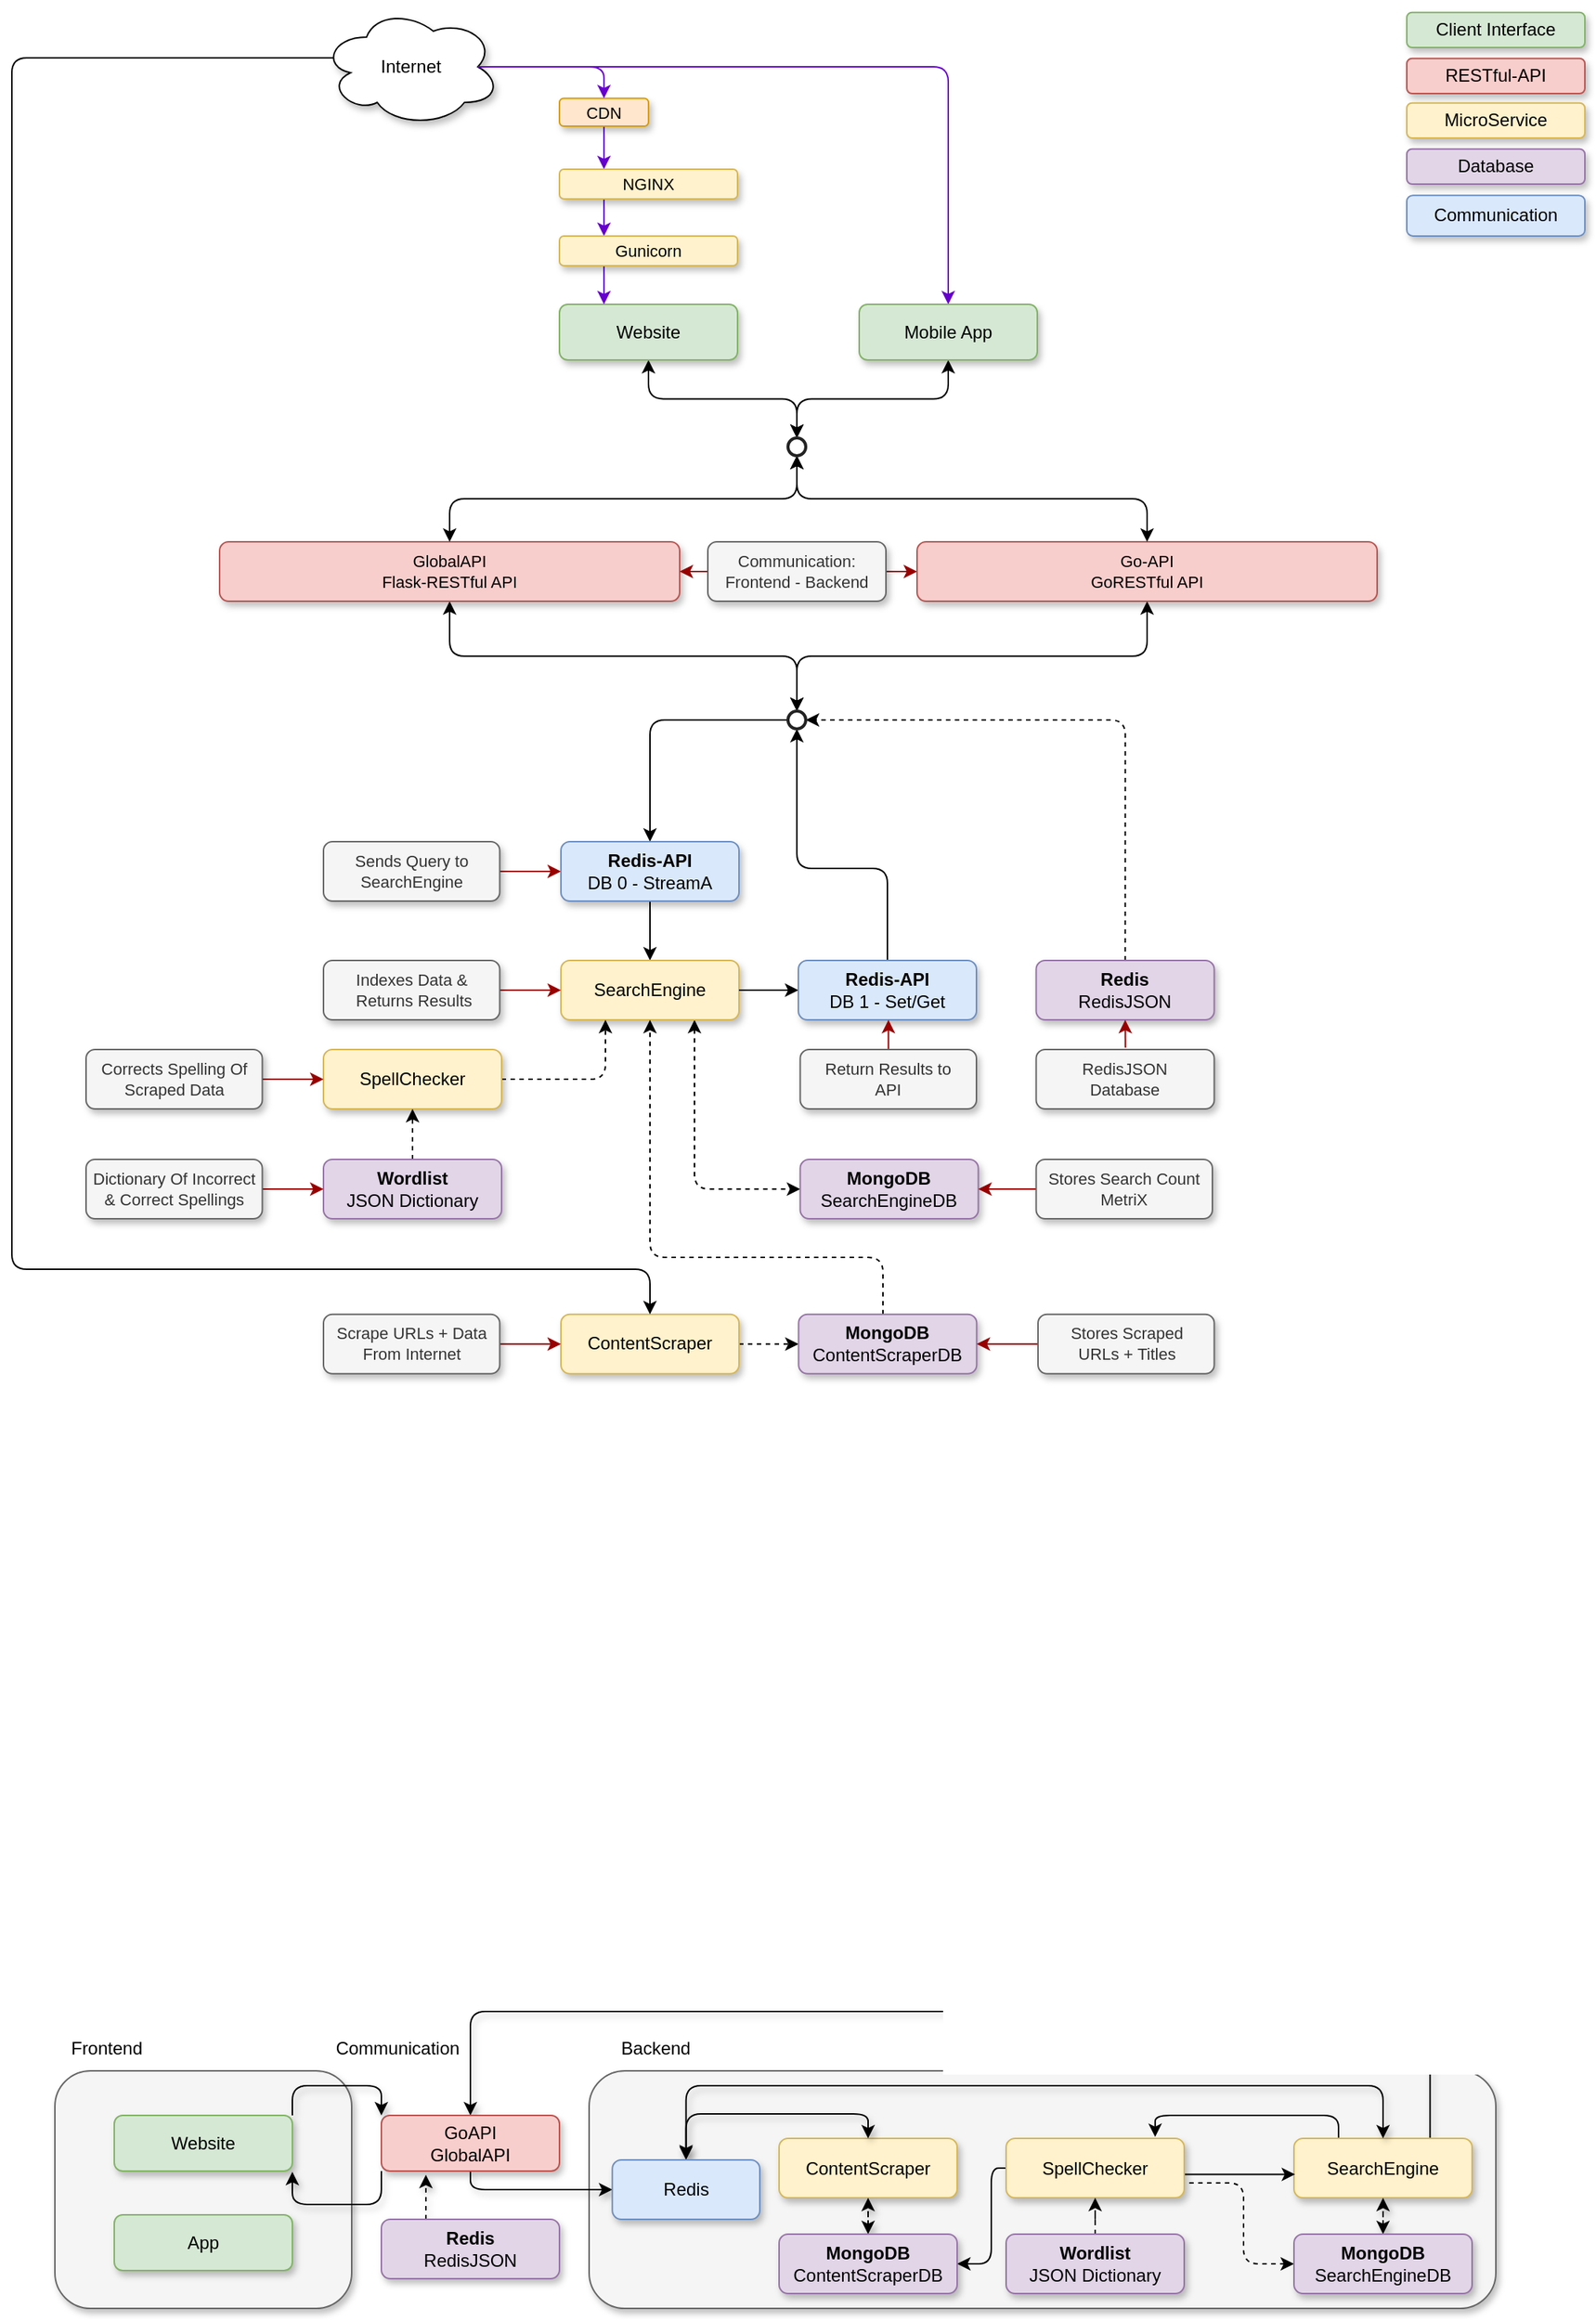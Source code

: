<mxfile version="20.3.0" type="device"><diagram id="kswgv5vGLPUccAmc0wil" name="Microservices"><mxGraphModel dx="1194" dy="725" grid="1" gridSize="10" guides="1" tooltips="1" connect="1" arrows="1" fold="1" page="1" pageScale="1" pageWidth="1169" pageHeight="1654" math="0" shadow="0"><root><mxCell id="JPbJpqFKQyjGQ6tT4zpg-0"/><mxCell id="JPbJpqFKQyjGQ6tT4zpg-1" parent="JPbJpqFKQyjGQ6tT4zpg-0"/><mxCell id="BoxXPExm7eEt3dUJ0fdD-17" style="edgeStyle=elbowEdgeStyle;rounded=1;orthogonalLoop=1;jettySize=auto;elbow=vertical;html=1;exitX=0.5;exitY=0;exitDx=0;exitDy=0;entryX=0.875;entryY=0.5;entryDx=0;entryDy=0;startArrow=classic;startFill=1;endArrow=none;endFill=0;fontSize=11;entryPerimeter=0;strokeColor=#6600CC;" parent="JPbJpqFKQyjGQ6tT4zpg-1" source="JPbJpqFKQyjGQ6tT4zpg-61" target="JPbJpqFKQyjGQ6tT4zpg-48" edge="1"><mxGeometry relative="1" as="geometry"><Array as="points"><mxPoint x="530" y="80"/><mxPoint x="550" y="70"/><mxPoint x="650" y="90"/><mxPoint x="419" y="70"/></Array></mxGeometry></mxCell><mxCell id="5SnJjZGkmrUAWpFCgx6A-24" style="edgeStyle=orthogonalEdgeStyle;rounded=1;orthogonalLoop=1;jettySize=auto;html=1;exitX=0.5;exitY=1;exitDx=0;exitDy=0;strokeColor=#000000;startArrow=classic;startFill=1;endArrow=classic;endFill=1;entryX=0.5;entryY=0;entryDx=0;entryDy=0;entryPerimeter=0;" parent="JPbJpqFKQyjGQ6tT4zpg-1" source="JPbJpqFKQyjGQ6tT4zpg-35" target="5SnJjZGkmrUAWpFCgx6A-22" edge="1"><mxGeometry relative="1" as="geometry"><mxPoint x="600" y="330" as="targetPoint"/></mxGeometry></mxCell><mxCell id="JPbJpqFKQyjGQ6tT4zpg-35" value="&lt;div&gt;Website&lt;/div&gt;" style="whiteSpace=wrap;html=1;fillColor=#d5e8d4;strokeColor=#82b366;shadow=1;rounded=1;" parent="JPbJpqFKQyjGQ6tT4zpg-1" vertex="1"><mxGeometry x="439" y="240" width="120" height="37.5" as="geometry"/></mxCell><mxCell id="5SnJjZGkmrUAWpFCgx6A-28" style="edgeStyle=orthogonalEdgeStyle;rounded=1;orthogonalLoop=1;jettySize=auto;html=1;exitX=0.5;exitY=1;exitDx=0;exitDy=0;entryX=0.5;entryY=0;entryDx=0;entryDy=0;entryPerimeter=0;strokeColor=#000000;startArrow=classic;startFill=1;endArrow=classic;endFill=1;" parent="JPbJpqFKQyjGQ6tT4zpg-1" source="JPbJpqFKQyjGQ6tT4zpg-37" target="5SnJjZGkmrUAWpFCgx6A-27" edge="1"><mxGeometry relative="1" as="geometry"/></mxCell><mxCell id="JPbJpqFKQyjGQ6tT4zpg-37" value="&lt;div style=&quot;font-size: 11px&quot;&gt;GlobalAPI&lt;/div&gt;Flask-RESTful API" style="whiteSpace=wrap;html=1;fillColor=#f8cecc;strokeColor=#b85450;shadow=1;rounded=1;fontSize=11;" parent="JPbJpqFKQyjGQ6tT4zpg-1" vertex="1"><mxGeometry x="210" y="400" width="310" height="40" as="geometry"/></mxCell><mxCell id="JPbJpqFKQyjGQ6tT4zpg-74" value="" style="edgeStyle=orthogonalEdgeStyle;orthogonalLoop=1;jettySize=auto;html=1;startArrow=none;startFill=0;dashed=1;" parent="JPbJpqFKQyjGQ6tT4zpg-1" source="JPbJpqFKQyjGQ6tT4zpg-38" target="JPbJpqFKQyjGQ6tT4zpg-44" edge="1"><mxGeometry relative="1" as="geometry"/></mxCell><mxCell id="JPbJpqFKQyjGQ6tT4zpg-38" value="ContentScraper" style="whiteSpace=wrap;html=1;fillColor=#fff2cc;strokeColor=#d6b656;shadow=1;rounded=1;" parent="JPbJpqFKQyjGQ6tT4zpg-1" vertex="1"><mxGeometry x="440" y="920.37" width="120" height="40" as="geometry"/></mxCell><mxCell id="JPbJpqFKQyjGQ6tT4zpg-67" value="" style="edgeStyle=orthogonalEdgeStyle;orthogonalLoop=1;jettySize=auto;html=1;startArrow=classic;startFill=1;endArrow=none;endFill=0;" parent="JPbJpqFKQyjGQ6tT4zpg-1" source="JPbJpqFKQyjGQ6tT4zpg-40" target="JPbJpqFKQyjGQ6tT4zpg-65" edge="1"><mxGeometry relative="1" as="geometry"/></mxCell><mxCell id="JPbJpqFKQyjGQ6tT4zpg-73" value="" style="edgeStyle=orthogonalEdgeStyle;orthogonalLoop=1;jettySize=auto;html=1;startArrow=classic;startFill=1;dashed=1;entryX=0;entryY=0.5;entryDx=0;entryDy=0;exitX=0.75;exitY=1;exitDx=0;exitDy=0;" parent="JPbJpqFKQyjGQ6tT4zpg-1" source="JPbJpqFKQyjGQ6tT4zpg-40" target="JPbJpqFKQyjGQ6tT4zpg-46" edge="1"><mxGeometry relative="1" as="geometry"><Array as="points"><mxPoint x="530" y="836"/></Array></mxGeometry></mxCell><mxCell id="JPbJpqFKQyjGQ6tT4zpg-40" value="SearchEngine" style="whiteSpace=wrap;html=1;fillColor=#fff2cc;strokeColor=#d6b656;shadow=1;rounded=1;" parent="JPbJpqFKQyjGQ6tT4zpg-1" vertex="1"><mxGeometry x="440" y="682" width="120" height="40" as="geometry"/></mxCell><mxCell id="5SnJjZGkmrUAWpFCgx6A-32" style="edgeStyle=orthogonalEdgeStyle;rounded=1;orthogonalLoop=1;jettySize=auto;html=1;exitX=0.5;exitY=0;exitDx=0;exitDy=0;entryX=1;entryY=0.5;entryDx=0;entryDy=0;entryPerimeter=0;strokeColor=#000000;startArrow=none;startFill=0;endArrow=classic;endFill=1;dashed=1;" parent="JPbJpqFKQyjGQ6tT4zpg-1" source="JPbJpqFKQyjGQ6tT4zpg-41" target="5SnJjZGkmrUAWpFCgx6A-27" edge="1"><mxGeometry relative="1" as="geometry"/></mxCell><mxCell id="JPbJpqFKQyjGQ6tT4zpg-41" value="&lt;div&gt;&lt;b&gt;Redis&lt;/b&gt;&lt;/div&gt;&lt;div&gt;RedisJSON&lt;/div&gt;" style="whiteSpace=wrap;html=1;strokeColor=#9673a6;shadow=1;fillColor=#e1d5e7;rounded=1;" parent="JPbJpqFKQyjGQ6tT4zpg-1" vertex="1"><mxGeometry x="760.25" y="682" width="120" height="40" as="geometry"/></mxCell><mxCell id="85AFrlqFFB_pRHARbtUr-0" style="edgeStyle=orthogonalEdgeStyle;rounded=1;orthogonalLoop=1;jettySize=auto;html=1;entryX=0.5;entryY=1;entryDx=0;entryDy=0;startArrow=none;startFill=0;endArrow=classic;endFill=1;dashed=1;" edge="1" parent="JPbJpqFKQyjGQ6tT4zpg-1" source="JPbJpqFKQyjGQ6tT4zpg-44" target="JPbJpqFKQyjGQ6tT4zpg-40"><mxGeometry relative="1" as="geometry"><Array as="points"><mxPoint x="657" y="882"/><mxPoint x="500" y="882"/></Array></mxGeometry></mxCell><mxCell id="JPbJpqFKQyjGQ6tT4zpg-44" value="&lt;div&gt;&lt;div&gt;&lt;span style=&quot;background-color: initial;&quot;&gt;&lt;b&gt;MongoDB&lt;/b&gt;&lt;/span&gt;&lt;br&gt;&lt;/div&gt;&lt;/div&gt;&lt;div&gt;ContentScraperDB&lt;/div&gt;" style="whiteSpace=wrap;html=1;fillColor=#e1d5e7;strokeColor=#9673a6;shadow=1;rounded=1;" parent="JPbJpqFKQyjGQ6tT4zpg-1" vertex="1"><mxGeometry x="600.16" y="920.37" width="120" height="40" as="geometry"/></mxCell><mxCell id="JPbJpqFKQyjGQ6tT4zpg-46" value="&lt;div&gt;&lt;div&gt;&lt;b&gt;MongoDB&lt;/b&gt;&lt;/div&gt;&lt;/div&gt;&lt;div&gt;SearchEngineDB&lt;/div&gt;" style="whiteSpace=wrap;html=1;fillColor=#e1d5e7;strokeColor=#9673a6;shadow=1;rounded=1;" parent="JPbJpqFKQyjGQ6tT4zpg-1" vertex="1"><mxGeometry x="601.25" y="816" width="120" height="40" as="geometry"/></mxCell><mxCell id="8YdsgY60vpK4QVjMkfOE-0" style="edgeStyle=orthogonalEdgeStyle;rounded=1;orthogonalLoop=1;jettySize=auto;html=1;exitX=0.16;exitY=0.55;exitDx=0;exitDy=0;exitPerimeter=0;entryX=0.5;entryY=0;entryDx=0;entryDy=0;" parent="JPbJpqFKQyjGQ6tT4zpg-1" source="JPbJpqFKQyjGQ6tT4zpg-48" target="JPbJpqFKQyjGQ6tT4zpg-38" edge="1"><mxGeometry relative="1" as="geometry"><Array as="points"><mxPoint x="70" y="74"/><mxPoint x="70" y="890"/><mxPoint x="500" y="890"/></Array><mxPoint x="270" y="800" as="targetPoint"/></mxGeometry></mxCell><mxCell id="JPbJpqFKQyjGQ6tT4zpg-48" value="Internet" style="ellipse;shape=cloud;whiteSpace=wrap;html=1;shadow=1;rounded=1;" parent="JPbJpqFKQyjGQ6tT4zpg-1" vertex="1"><mxGeometry x="279" y="40" width="120" height="80" as="geometry"/></mxCell><mxCell id="BoxXPExm7eEt3dUJ0fdD-0" style="edgeStyle=orthogonalEdgeStyle;rounded=1;orthogonalLoop=1;jettySize=auto;html=1;exitX=1;exitY=0.5;exitDx=0;exitDy=0;entryX=0;entryY=0.5;entryDx=0;entryDy=0;startArrow=none;startFill=0;endArrow=classic;endFill=1;strokeColor=#990000;" parent="JPbJpqFKQyjGQ6tT4zpg-1" source="JPbJpqFKQyjGQ6tT4zpg-54" target="JPbJpqFKQyjGQ6tT4zpg-65" edge="1"><mxGeometry relative="1" as="geometry"/></mxCell><mxCell id="JPbJpqFKQyjGQ6tT4zpg-54" value="&lt;font style=&quot;font-size: 11px&quot;&gt;Sends Query to SearchEngine&lt;/font&gt;" style="whiteSpace=wrap;html=1;fillColor=#f5f5f5;strokeColor=#666666;fontColor=#333333;shadow=1;rounded=1;fontSize=11;" parent="JPbJpqFKQyjGQ6tT4zpg-1" vertex="1"><mxGeometry x="280" y="602" width="118.75" height="40" as="geometry"/></mxCell><mxCell id="BoxXPExm7eEt3dUJ0fdD-4" style="edgeStyle=orthogonalEdgeStyle;rounded=1;orthogonalLoop=1;jettySize=auto;html=1;exitX=0;exitY=0.5;exitDx=0;exitDy=0;startArrow=none;startFill=0;endArrow=classic;endFill=1;strokeColor=#990000;entryX=1;entryY=0.5;entryDx=0;entryDy=0;" parent="JPbJpqFKQyjGQ6tT4zpg-1" edge="1" target="JPbJpqFKQyjGQ6tT4zpg-37"><mxGeometry relative="1" as="geometry"><mxPoint x="539" y="420" as="sourcePoint"/><mxPoint x="520" y="420" as="targetPoint"/><Array as="points"/></mxGeometry></mxCell><mxCell id="5SnJjZGkmrUAWpFCgx6A-3" value="" style="edgeStyle=orthogonalEdgeStyle;rounded=0;orthogonalLoop=1;jettySize=auto;html=1;strokeColor=#990000;" parent="JPbJpqFKQyjGQ6tT4zpg-1" source="JPbJpqFKQyjGQ6tT4zpg-56" target="5SnJjZGkmrUAWpFCgx6A-0" edge="1"><mxGeometry relative="1" as="geometry"/></mxCell><mxCell id="JPbJpqFKQyjGQ6tT4zpg-56" value="&lt;div style=&quot;font-size: 11px;&quot;&gt;&lt;font style=&quot;font-size: 11px;&quot;&gt;Communication: &lt;br style=&quot;font-size: 11px;&quot;&gt;&lt;/font&gt;&lt;/div&gt;&lt;div style=&quot;font-size: 11px;&quot;&gt;&lt;font style=&quot;font-size: 11px;&quot;&gt;Frontend -&lt;/font&gt;&lt;span style=&quot;background-color: initial;&quot;&gt;&amp;nbsp;Backend&lt;/span&gt;&lt;/div&gt;" style="whiteSpace=wrap;html=1;fillColor=#f5f5f5;strokeColor=#666666;fontColor=#333333;shadow=1;rounded=1;fontSize=11;" parent="JPbJpqFKQyjGQ6tT4zpg-1" vertex="1"><mxGeometry x="539" y="400" width="120" height="40" as="geometry"/></mxCell><mxCell id="BoxXPExm7eEt3dUJ0fdD-1" style="edgeStyle=orthogonalEdgeStyle;rounded=1;orthogonalLoop=1;jettySize=auto;html=1;exitX=1;exitY=0.5;exitDx=0;exitDy=0;entryX=0;entryY=0.5;entryDx=0;entryDy=0;startArrow=none;startFill=0;endArrow=classic;endFill=1;strokeColor=#990000;" parent="JPbJpqFKQyjGQ6tT4zpg-1" source="JPbJpqFKQyjGQ6tT4zpg-58" target="JPbJpqFKQyjGQ6tT4zpg-40" edge="1"><mxGeometry relative="1" as="geometry"/></mxCell><mxCell id="JPbJpqFKQyjGQ6tT4zpg-58" value="&lt;div style=&quot;font-size: 11px&quot;&gt;&lt;font style=&quot;font-size: 11px&quot;&gt;Indexes Data &amp;amp;&lt;br style=&quot;font-size: 11px&quot;&gt;&lt;/font&gt;&lt;/div&gt;&lt;div style=&quot;font-size: 11px&quot;&gt;&lt;font style=&quot;font-size: 11px&quot;&gt;&amp;nbsp;Returns Results&lt;/font&gt;&lt;/div&gt;" style="whiteSpace=wrap;html=1;fillColor=#f5f5f5;strokeColor=#666666;fontColor=#333333;shadow=1;rounded=1;fontSize=11;" parent="JPbJpqFKQyjGQ6tT4zpg-1" vertex="1"><mxGeometry x="280" y="682" width="118.75" height="40" as="geometry"/></mxCell><mxCell id="BoxXPExm7eEt3dUJ0fdD-3" style="edgeStyle=orthogonalEdgeStyle;rounded=1;orthogonalLoop=1;jettySize=auto;html=1;exitX=1;exitY=0.5;exitDx=0;exitDy=0;entryX=0;entryY=0.5;entryDx=0;entryDy=0;startArrow=none;startFill=0;endArrow=classic;endFill=1;strokeColor=#990000;" parent="JPbJpqFKQyjGQ6tT4zpg-1" source="JPbJpqFKQyjGQ6tT4zpg-60" target="JPbJpqFKQyjGQ6tT4zpg-38" edge="1"><mxGeometry relative="1" as="geometry"/></mxCell><mxCell id="JPbJpqFKQyjGQ6tT4zpg-60" value="&lt;div style=&quot;font-size: 11px&quot;&gt;&lt;font style=&quot;font-size: 11px&quot;&gt;Scrape URLs + Data&lt;br style=&quot;font-size: 11px&quot;&gt;&lt;/font&gt;&lt;/div&gt;&lt;div style=&quot;font-size: 11px&quot;&gt;&lt;font style=&quot;font-size: 11px&quot;&gt;From Internet&lt;/font&gt;&lt;/div&gt;" style="whiteSpace=wrap;html=1;fillColor=#f5f5f5;strokeColor=#666666;fontColor=#333333;shadow=1;rounded=1;fontSize=11;" parent="JPbJpqFKQyjGQ6tT4zpg-1" vertex="1"><mxGeometry x="280" y="920.37" width="118.75" height="40" as="geometry"/></mxCell><mxCell id="5SnJjZGkmrUAWpFCgx6A-23" style="edgeStyle=orthogonalEdgeStyle;rounded=1;orthogonalLoop=1;jettySize=auto;html=1;exitX=0.5;exitY=1;exitDx=0;exitDy=0;entryX=0.5;entryY=0;entryDx=0;entryDy=0;entryPerimeter=0;strokeColor=#000000;startArrow=classic;startFill=1;endArrow=classic;endFill=1;" parent="JPbJpqFKQyjGQ6tT4zpg-1" source="JPbJpqFKQyjGQ6tT4zpg-61" target="5SnJjZGkmrUAWpFCgx6A-22" edge="1"><mxGeometry relative="1" as="geometry"/></mxCell><mxCell id="JPbJpqFKQyjGQ6tT4zpg-61" value="Mobile App" style="whiteSpace=wrap;html=1;fillColor=#d5e8d4;strokeColor=#82b366;shadow=1;rounded=1;" parent="JPbJpqFKQyjGQ6tT4zpg-1" vertex="1"><mxGeometry x="641" y="240" width="120" height="37.5" as="geometry"/></mxCell><mxCell id="5SnJjZGkmrUAWpFCgx6A-30" style="edgeStyle=orthogonalEdgeStyle;rounded=1;orthogonalLoop=1;jettySize=auto;html=1;exitX=0.5;exitY=0;exitDx=0;exitDy=0;entryX=0;entryY=0.5;entryDx=0;entryDy=0;entryPerimeter=0;strokeColor=#000000;startArrow=classic;startFill=1;endArrow=none;endFill=0;" parent="JPbJpqFKQyjGQ6tT4zpg-1" source="JPbJpqFKQyjGQ6tT4zpg-65" target="5SnJjZGkmrUAWpFCgx6A-27" edge="1"><mxGeometry relative="1" as="geometry"/></mxCell><mxCell id="JPbJpqFKQyjGQ6tT4zpg-65" value="&lt;div&gt;&lt;b&gt;Redis-API&lt;/b&gt;&lt;/div&gt;&lt;div&gt;DB 0 - StreamA&lt;br&gt;&lt;/div&gt;" style="whiteSpace=wrap;html=1;fillColor=#dae8fc;strokeColor=#6c8ebf;shadow=1;rounded=1;" parent="JPbJpqFKQyjGQ6tT4zpg-1" vertex="1"><mxGeometry x="440" y="602" width="120" height="40" as="geometry"/></mxCell><mxCell id="BoxXPExm7eEt3dUJ0fdD-5" style="edgeStyle=orthogonalEdgeStyle;rounded=1;orthogonalLoop=1;jettySize=auto;html=1;entryX=0.5;entryY=1;entryDx=0;entryDy=0;startArrow=none;startFill=0;endArrow=classic;endFill=1;strokeColor=#990000;exitX=0.501;exitY=-0.03;exitDx=0;exitDy=0;exitPerimeter=0;" parent="JPbJpqFKQyjGQ6tT4zpg-1" source="JPbJpqFKQyjGQ6tT4zpg-77" target="JPbJpqFKQyjGQ6tT4zpg-41" edge="1"><mxGeometry relative="1" as="geometry"><mxPoint x="850.25" y="732" as="sourcePoint"/></mxGeometry></mxCell><mxCell id="JPbJpqFKQyjGQ6tT4zpg-77" value="&lt;div style=&quot;font-size: 11px&quot;&gt;RedisJSON &lt;br&gt;&lt;/div&gt;&lt;div style=&quot;font-size: 11px&quot;&gt;Database&lt;br style=&quot;font-size: 11px&quot;&gt;&lt;/div&gt;" style="whiteSpace=wrap;html=1;fillColor=#f5f5f5;strokeColor=#666666;fontColor=#333333;shadow=1;rounded=1;fontSize=11;" parent="JPbJpqFKQyjGQ6tT4zpg-1" vertex="1"><mxGeometry x="760.25" y="742" width="120" height="40" as="geometry"/></mxCell><mxCell id="BoxXPExm7eEt3dUJ0fdD-2" style="edgeStyle=orthogonalEdgeStyle;rounded=1;orthogonalLoop=1;jettySize=auto;html=1;exitX=1;exitY=0.5;exitDx=0;exitDy=0;entryX=0;entryY=0.5;entryDx=0;entryDy=0;startArrow=none;startFill=0;endArrow=classic;endFill=1;strokeColor=#990000;" parent="JPbJpqFKQyjGQ6tT4zpg-1" edge="1"><mxGeometry relative="1" as="geometry"><mxPoint x="220" y="662.63" as="targetPoint"/></mxGeometry></mxCell><mxCell id="JPbJpqFKQyjGQ6tT4zpg-85" value="" style="edgeStyle=orthogonalEdgeStyle;rounded=0;orthogonalLoop=1;jettySize=auto;html=1;startArrow=classic;startFill=1;endArrow=none;endFill=0;" parent="JPbJpqFKQyjGQ6tT4zpg-1" source="JPbJpqFKQyjGQ6tT4zpg-84" target="JPbJpqFKQyjGQ6tT4zpg-40" edge="1"><mxGeometry relative="1" as="geometry"/></mxCell><mxCell id="5SnJjZGkmrUAWpFCgx6A-31" style="edgeStyle=orthogonalEdgeStyle;rounded=1;orthogonalLoop=1;jettySize=auto;html=1;exitX=0.5;exitY=0;exitDx=0;exitDy=0;entryX=0.5;entryY=1;entryDx=0;entryDy=0;entryPerimeter=0;strokeColor=#000000;startArrow=none;startFill=0;endArrow=classic;endFill=1;" parent="JPbJpqFKQyjGQ6tT4zpg-1" source="JPbJpqFKQyjGQ6tT4zpg-84" target="5SnJjZGkmrUAWpFCgx6A-27" edge="1"><mxGeometry relative="1" as="geometry"><Array as="points"><mxPoint x="660" y="620"/><mxPoint x="599" y="620"/></Array></mxGeometry></mxCell><mxCell id="JPbJpqFKQyjGQ6tT4zpg-84" value="&lt;div&gt;&lt;b&gt;Redis-API&lt;/b&gt;&lt;/div&gt;&lt;div&gt;DB 1 - Set/Get&lt;br&gt;&lt;b&gt;&lt;/b&gt;&lt;/div&gt;" style="whiteSpace=wrap;html=1;fillColor=#dae8fc;strokeColor=#6c8ebf;shadow=1;rounded=1;" parent="JPbJpqFKQyjGQ6tT4zpg-1" vertex="1"><mxGeometry x="600" y="682" width="120" height="40" as="geometry"/></mxCell><mxCell id="BoxXPExm7eEt3dUJ0fdD-14" value="" style="edgeStyle=orthogonalEdgeStyle;rounded=1;orthogonalLoop=1;jettySize=auto;html=1;startArrow=none;startFill=0;endArrow=classic;endFill=1;strokeColor=#990000;fontSize=11;" parent="JPbJpqFKQyjGQ6tT4zpg-1" source="JPbJpqFKQyjGQ6tT4zpg-87" target="JPbJpqFKQyjGQ6tT4zpg-84" edge="1"><mxGeometry relative="1" as="geometry"/></mxCell><mxCell id="JPbJpqFKQyjGQ6tT4zpg-87" value="&lt;div style=&quot;font-size: 11px;&quot;&gt;&lt;font style=&quot;font-size: 11px;&quot;&gt;Return Results to &lt;br style=&quot;font-size: 11px;&quot;&gt;&lt;/font&gt;&lt;/div&gt;&lt;div style=&quot;font-size: 11px;&quot;&gt;&lt;font style=&quot;font-size: 11px;&quot;&gt;API&lt;/font&gt;&lt;/div&gt;" style="whiteSpace=wrap;html=1;fillColor=#f5f5f5;strokeColor=#666666;fontColor=#333333;shadow=1;rounded=1;fontSize=11;" parent="JPbJpqFKQyjGQ6tT4zpg-1" vertex="1"><mxGeometry x="601.25" y="742" width="118.75" height="40" as="geometry"/></mxCell><mxCell id="FQTU0uWUHz_BuX0vgNP8-0" style="edgeStyle=orthogonalEdgeStyle;rounded=0;orthogonalLoop=1;jettySize=auto;html=1;exitX=0.5;exitY=1;exitDx=0;exitDy=0;entryX=0.25;entryY=0;entryDx=0;entryDy=0;strokeColor=#6600CC;" parent="JPbJpqFKQyjGQ6tT4zpg-1" source="BoxXPExm7eEt3dUJ0fdD-16" target="HbOwy2gvbgfEo_EVVxnf-1" edge="1"><mxGeometry relative="1" as="geometry"/></mxCell><mxCell id="BoxXPExm7eEt3dUJ0fdD-16" value="CDN" style="whiteSpace=wrap;html=1;fillColor=#ffe6cc;strokeColor=#d79b00;shadow=1;rounded=1;fontSize=11;" parent="JPbJpqFKQyjGQ6tT4zpg-1" vertex="1"><mxGeometry x="439" y="101.25" width="60" height="18.75" as="geometry"/></mxCell><mxCell id="8YdsgY60vpK4QVjMkfOE-24" value="" style="whiteSpace=wrap;html=1;fillColor=#f5f5f5;strokeColor=#666666;rounded=1;shadow=1;fontColor=#333333;" parent="JPbJpqFKQyjGQ6tT4zpg-1" vertex="1"><mxGeometry x="99" y="1430" width="200" height="160" as="geometry"/></mxCell><mxCell id="8YdsgY60vpK4QVjMkfOE-25" value="" style="whiteSpace=wrap;html=1;fillColor=#f5f5f5;strokeColor=#666666;rounded=1;shadow=1;fontColor=#333333;" parent="JPbJpqFKQyjGQ6tT4zpg-1" vertex="1"><mxGeometry x="459" y="1430" width="611" height="160" as="geometry"/></mxCell><mxCell id="8YdsgY60vpK4QVjMkfOE-26" value="Frontend" style="text;html=1;strokeColor=none;fillColor=none;align=center;verticalAlign=middle;whiteSpace=wrap;rounded=1;shadow=1;" parent="JPbJpqFKQyjGQ6tT4zpg-1" vertex="1"><mxGeometry x="99" y="1405" width="70" height="20" as="geometry"/></mxCell><mxCell id="8YdsgY60vpK4QVjMkfOE-27" value="Backend" style="text;html=1;strokeColor=none;fillColor=none;align=center;verticalAlign=middle;whiteSpace=wrap;rounded=1;shadow=1;" parent="JPbJpqFKQyjGQ6tT4zpg-1" vertex="1"><mxGeometry x="469" y="1405" width="70" height="20" as="geometry"/></mxCell><mxCell id="8YdsgY60vpK4QVjMkfOE-28" value="ContentScraper" style="whiteSpace=wrap;html=1;fillColor=#fff2cc;strokeColor=#d6b656;rounded=1;shadow=1;" parent="JPbJpqFKQyjGQ6tT4zpg-1" vertex="1"><mxGeometry x="587" y="1475.5" width="120" height="40" as="geometry"/></mxCell><mxCell id="8YdsgY60vpK4QVjMkfOE-29" style="edgeStyle=orthogonalEdgeStyle;orthogonalLoop=1;jettySize=auto;html=1;entryX=0.5;entryY=0;entryDx=0;entryDy=0;startArrow=none;startFill=0;endArrow=classic;endFill=1;shadow=1;exitX=0.764;exitY=-0.001;exitDx=0;exitDy=0;exitPerimeter=0;" parent="JPbJpqFKQyjGQ6tT4zpg-1" source="8YdsgY60vpK4QVjMkfOE-30" target="8YdsgY60vpK4QVjMkfOE-40" edge="1"><mxGeometry relative="1" as="geometry"><Array as="points"><mxPoint x="1026" y="1390"/><mxPoint x="379" y="1390"/></Array></mxGeometry></mxCell><mxCell id="5SnJjZGkmrUAWpFCgx6A-20" style="edgeStyle=orthogonalEdgeStyle;rounded=1;orthogonalLoop=1;jettySize=auto;html=1;exitX=0.25;exitY=0;exitDx=0;exitDy=0;strokeColor=#000000;startArrow=none;startFill=0;endArrow=classic;endFill=1;entryX=0.837;entryY=-0.024;entryDx=0;entryDy=0;entryPerimeter=0;" parent="JPbJpqFKQyjGQ6tT4zpg-1" source="8YdsgY60vpK4QVjMkfOE-30" target="5SnJjZGkmrUAWpFCgx6A-15" edge="1"><mxGeometry relative="1" as="geometry"><Array as="points"><mxPoint x="964" y="1460"/><mxPoint x="840" y="1460"/></Array></mxGeometry></mxCell><mxCell id="8YdsgY60vpK4QVjMkfOE-30" value="SearchEngine" style="whiteSpace=wrap;html=1;fillColor=#fff2cc;strokeColor=#d6b656;rounded=1;shadow=1;" parent="JPbJpqFKQyjGQ6tT4zpg-1" vertex="1"><mxGeometry x="934" y="1475.5" width="120" height="40" as="geometry"/></mxCell><mxCell id="8YdsgY60vpK4QVjMkfOE-31" value="" style="edgeStyle=orthogonalEdgeStyle;orthogonalLoop=1;jettySize=auto;html=1;startArrow=classic;startFill=1;endArrow=classic;endFill=1;dashed=1;shadow=1;" parent="JPbJpqFKQyjGQ6tT4zpg-1" source="8YdsgY60vpK4QVjMkfOE-32" target="8YdsgY60vpK4QVjMkfOE-30" edge="1"><mxGeometry relative="1" as="geometry"/></mxCell><mxCell id="5SnJjZGkmrUAWpFCgx6A-19" style="edgeStyle=orthogonalEdgeStyle;rounded=1;orthogonalLoop=1;jettySize=auto;html=1;exitX=0;exitY=0.5;exitDx=0;exitDy=0;dashed=1;strokeColor=#000000;startArrow=classic;startFill=1;endArrow=none;endFill=0;entryX=1;entryY=0.75;entryDx=0;entryDy=0;" parent="JPbJpqFKQyjGQ6tT4zpg-1" source="8YdsgY60vpK4QVjMkfOE-32" target="5SnJjZGkmrUAWpFCgx6A-15" edge="1"><mxGeometry relative="1" as="geometry"><mxPoint x="840" y="1620" as="targetPoint"/><Array as="points"><mxPoint x="900" y="1560"/><mxPoint x="900" y="1506"/></Array></mxGeometry></mxCell><mxCell id="8YdsgY60vpK4QVjMkfOE-32" value="&lt;div&gt;&lt;div&gt;&lt;b&gt;MongoDB&lt;/b&gt;&lt;/div&gt;&lt;/div&gt;&lt;div&gt;SearchEngineDB&lt;/div&gt;" style="whiteSpace=wrap;html=1;fillColor=#e1d5e7;strokeColor=#9673a6;rounded=1;shadow=1;" parent="JPbJpqFKQyjGQ6tT4zpg-1" vertex="1"><mxGeometry x="934" y="1540" width="120" height="40" as="geometry"/></mxCell><mxCell id="8YdsgY60vpK4QVjMkfOE-33" value="" style="edgeStyle=orthogonalEdgeStyle;orthogonalLoop=1;jettySize=auto;html=1;startArrow=classic;startFill=1;endArrow=classic;endFill=1;dashed=1;shadow=1;" parent="JPbJpqFKQyjGQ6tT4zpg-1" source="8YdsgY60vpK4QVjMkfOE-35" target="8YdsgY60vpK4QVjMkfOE-28" edge="1"><mxGeometry relative="1" as="geometry"/></mxCell><mxCell id="85AFrlqFFB_pRHARbtUr-7" style="edgeStyle=orthogonalEdgeStyle;rounded=1;orthogonalLoop=1;jettySize=auto;html=1;entryX=0;entryY=0.5;entryDx=0;entryDy=0;strokeColor=#000000;startArrow=classic;startFill=1;endArrow=none;endFill=0;" edge="1" parent="JPbJpqFKQyjGQ6tT4zpg-1" source="8YdsgY60vpK4QVjMkfOE-35" target="5SnJjZGkmrUAWpFCgx6A-15"><mxGeometry relative="1" as="geometry"><Array as="points"><mxPoint x="730" y="1560"/><mxPoint x="730" y="1496"/></Array></mxGeometry></mxCell><mxCell id="8YdsgY60vpK4QVjMkfOE-35" value="&lt;div&gt;&lt;div&gt;&lt;b&gt;MongoDB&lt;/b&gt;&lt;/div&gt;&lt;/div&gt;&lt;div&gt;ContentScraperDB&lt;/div&gt;" style="whiteSpace=wrap;html=1;fillColor=#e1d5e7;strokeColor=#9673a6;rounded=1;shadow=1;" parent="JPbJpqFKQyjGQ6tT4zpg-1" vertex="1"><mxGeometry x="587" y="1540" width="120" height="40" as="geometry"/></mxCell><mxCell id="8YdsgY60vpK4QVjMkfOE-36" style="edgeStyle=orthogonalEdgeStyle;orthogonalLoop=1;jettySize=auto;html=1;exitX=1;exitY=0;exitDx=0;exitDy=0;entryX=0;entryY=0;entryDx=0;entryDy=0;startArrow=none;startFill=0;endArrow=classic;endFill=1;shadow=1;" parent="JPbJpqFKQyjGQ6tT4zpg-1" source="8YdsgY60vpK4QVjMkfOE-37" target="8YdsgY60vpK4QVjMkfOE-40" edge="1"><mxGeometry relative="1" as="geometry"><Array as="points"><mxPoint x="259" y="1440"/><mxPoint x="319" y="1440"/></Array></mxGeometry></mxCell><mxCell id="8YdsgY60vpK4QVjMkfOE-37" value="&lt;div&gt;Website&lt;/div&gt;" style="whiteSpace=wrap;html=1;fillColor=#d5e8d4;strokeColor=#82b366;rounded=1;shadow=1;" parent="JPbJpqFKQyjGQ6tT4zpg-1" vertex="1"><mxGeometry x="139" y="1460" width="120" height="37.5" as="geometry"/></mxCell><mxCell id="8YdsgY60vpK4QVjMkfOE-38" style="edgeStyle=orthogonalEdgeStyle;orthogonalLoop=1;jettySize=auto;html=1;exitX=0.5;exitY=1;exitDx=0;exitDy=0;entryX=0;entryY=0.5;entryDx=0;entryDy=0;startArrow=none;startFill=0;endArrow=classic;endFill=1;shadow=1;" parent="JPbJpqFKQyjGQ6tT4zpg-1" source="8YdsgY60vpK4QVjMkfOE-40" target="8YdsgY60vpK4QVjMkfOE-45" edge="1"><mxGeometry relative="1" as="geometry"><Array as="points"><mxPoint x="379" y="1510"/></Array></mxGeometry></mxCell><mxCell id="8YdsgY60vpK4QVjMkfOE-39" style="edgeStyle=orthogonalEdgeStyle;orthogonalLoop=1;jettySize=auto;html=1;exitX=0;exitY=1;exitDx=0;exitDy=0;entryX=0.8;entryY=0.425;entryDx=0;entryDy=0;entryPerimeter=0;startArrow=none;startFill=0;endArrow=classic;endFill=1;shadow=1;" parent="JPbJpqFKQyjGQ6tT4zpg-1" source="8YdsgY60vpK4QVjMkfOE-40" target="8YdsgY60vpK4QVjMkfOE-24" edge="1"><mxGeometry relative="1" as="geometry"><Array as="points"><mxPoint x="319" y="1520"/><mxPoint x="259" y="1520"/></Array></mxGeometry></mxCell><mxCell id="8YdsgY60vpK4QVjMkfOE-40" value="GoAPI&lt;br&gt;GlobalAPI" style="whiteSpace=wrap;html=1;fillColor=#f8cecc;strokeColor=#b85450;rounded=1;shadow=1;" parent="JPbJpqFKQyjGQ6tT4zpg-1" vertex="1"><mxGeometry x="319" y="1460" width="120" height="37.5" as="geometry"/></mxCell><mxCell id="8YdsgY60vpK4QVjMkfOE-41" style="edgeStyle=orthogonalEdgeStyle;orthogonalLoop=1;jettySize=auto;html=1;exitX=0.25;exitY=0;exitDx=0;exitDy=0;startArrow=none;startFill=0;endArrow=classic;endFill=1;dashed=1;shadow=1;" parent="JPbJpqFKQyjGQ6tT4zpg-1" source="8YdsgY60vpK4QVjMkfOE-42" edge="1"><mxGeometry relative="1" as="geometry"><mxPoint x="349" y="1500.0" as="targetPoint"/></mxGeometry></mxCell><mxCell id="8YdsgY60vpK4QVjMkfOE-42" value="&lt;div&gt;&lt;b&gt;&lt;br&gt;&lt;/b&gt;&lt;/div&gt;&lt;div&gt;&lt;b&gt;Redis&lt;/b&gt;&lt;br&gt;&lt;/div&gt;&lt;div&gt;RedisJSON&lt;/div&gt;&lt;div&gt;&lt;br&gt;&lt;/div&gt;" style="whiteSpace=wrap;html=1;fillColor=#e1d5e7;strokeColor=#9673a6;rounded=1;shadow=1;" parent="JPbJpqFKQyjGQ6tT4zpg-1" vertex="1"><mxGeometry x="319" y="1530" width="120" height="40" as="geometry"/></mxCell><mxCell id="8YdsgY60vpK4QVjMkfOE-43" style="edgeStyle=orthogonalEdgeStyle;orthogonalLoop=1;jettySize=auto;html=1;exitX=0.5;exitY=0;exitDx=0;exitDy=0;startArrow=classic;startFill=1;endArrow=classic;endFill=1;shadow=1;entryX=0.5;entryY=0;entryDx=0;entryDy=0;" parent="JPbJpqFKQyjGQ6tT4zpg-1" target="8YdsgY60vpK4QVjMkfOE-28" edge="1"><mxGeometry relative="1" as="geometry"><Array as="points"><mxPoint x="524" y="1459"/><mxPoint x="647" y="1459"/></Array><mxPoint x="524.315" y="1489" as="sourcePoint"/><mxPoint x="640" y="1459" as="targetPoint"/></mxGeometry></mxCell><mxCell id="8YdsgY60vpK4QVjMkfOE-44" style="edgeStyle=orthogonalEdgeStyle;orthogonalLoop=1;jettySize=auto;html=1;exitX=0.5;exitY=0;exitDx=0;exitDy=0;entryX=0.5;entryY=0;entryDx=0;entryDy=0;startArrow=classic;startFill=1;endArrow=classic;endFill=1;shadow=1;" parent="JPbJpqFKQyjGQ6tT4zpg-1" source="8YdsgY60vpK4QVjMkfOE-45" target="8YdsgY60vpK4QVjMkfOE-30" edge="1"><mxGeometry relative="1" as="geometry"><Array as="points"><mxPoint x="524" y="1440"/><mxPoint x="994" y="1440"/></Array></mxGeometry></mxCell><mxCell id="8YdsgY60vpK4QVjMkfOE-45" value="&lt;div&gt;Redis&lt;/div&gt;" style="whiteSpace=wrap;html=1;fillColor=#dae8fc;strokeColor=#6c8ebf;rounded=1;shadow=1;" parent="JPbJpqFKQyjGQ6tT4zpg-1" vertex="1"><mxGeometry x="474.63" y="1490" width="99.37" height="40" as="geometry"/></mxCell><mxCell id="8YdsgY60vpK4QVjMkfOE-46" value="App" style="whiteSpace=wrap;html=1;fillColor=#d5e8d4;strokeColor=#82b366;rounded=1;gradientDirection=east;glass=0;shadow=1;" parent="JPbJpqFKQyjGQ6tT4zpg-1" vertex="1"><mxGeometry x="139" y="1527" width="120" height="37.5" as="geometry"/></mxCell><mxCell id="tkLcR-DQKOhnhAvXIopi-15" value="Client Interface" style="whiteSpace=wrap;html=1;fillColor=#d5e8d4;strokeColor=#82b366;shadow=1;rounded=1;verticalAlign=middle;" parent="JPbJpqFKQyjGQ6tT4zpg-1" vertex="1"><mxGeometry x="1010" y="43.32" width="120" height="23.68" as="geometry"/></mxCell><mxCell id="tkLcR-DQKOhnhAvXIopi-18" value="RESTful-API" style="whiteSpace=wrap;html=1;fillColor=#f8cecc;strokeColor=#b85450;shadow=1;rounded=1;verticalAlign=middle;" parent="JPbJpqFKQyjGQ6tT4zpg-1" vertex="1"><mxGeometry x="1010" y="74.32" width="120" height="23.68" as="geometry"/></mxCell><mxCell id="tkLcR-DQKOhnhAvXIopi-19" value="MicroService" style="whiteSpace=wrap;html=1;fillColor=#fff2cc;strokeColor=#d6b656;shadow=1;rounded=1;verticalAlign=middle;" parent="JPbJpqFKQyjGQ6tT4zpg-1" vertex="1"><mxGeometry x="1010" y="104.32" width="120" height="23.68" as="geometry"/></mxCell><mxCell id="tkLcR-DQKOhnhAvXIopi-20" value="Database" style="whiteSpace=wrap;html=1;fillColor=#e1d5e7;strokeColor=#9673a6;shadow=1;rounded=1;verticalAlign=middle;" parent="JPbJpqFKQyjGQ6tT4zpg-1" vertex="1"><mxGeometry x="1010" y="135.32" width="120" height="23.68" as="geometry"/></mxCell><mxCell id="tkLcR-DQKOhnhAvXIopi-21" value="Communication" style="whiteSpace=wrap;html=1;fillColor=#dae8fc;strokeColor=#6c8ebf;shadow=1;rounded=1;fontSize=12;verticalAlign=middle;" parent="JPbJpqFKQyjGQ6tT4zpg-1" vertex="1"><mxGeometry x="1010" y="166.57" width="120" height="27.37" as="geometry"/></mxCell><mxCell id="FQTU0uWUHz_BuX0vgNP8-3" style="edgeStyle=orthogonalEdgeStyle;rounded=0;orthogonalLoop=1;jettySize=auto;html=1;exitX=0.25;exitY=1;exitDx=0;exitDy=0;entryX=0.25;entryY=0;entryDx=0;entryDy=0;strokeColor=#6600CC;" parent="JPbJpqFKQyjGQ6tT4zpg-1" source="HbOwy2gvbgfEo_EVVxnf-1" target="FQTU0uWUHz_BuX0vgNP8-2" edge="1"><mxGeometry relative="1" as="geometry"/></mxCell><mxCell id="HbOwy2gvbgfEo_EVVxnf-1" value="NGINX" style="whiteSpace=wrap;html=1;fillColor=#fff2cc;strokeColor=#d6b656;shadow=1;rounded=1;fontSize=11;" parent="JPbJpqFKQyjGQ6tT4zpg-1" vertex="1"><mxGeometry x="439" y="149" width="120" height="20" as="geometry"/></mxCell><mxCell id="BoxXPExm7eEt3dUJ0fdD-22" style="edgeStyle=elbowEdgeStyle;rounded=1;orthogonalLoop=1;jettySize=auto;elbow=vertical;html=1;exitX=0.875;exitY=0.5;exitDx=0;exitDy=0;exitPerimeter=0;startArrow=none;startFill=0;endArrow=classic;endFill=1;fontSize=11;strokeColor=#6600CC;entryX=0.5;entryY=0;entryDx=0;entryDy=0;" parent="JPbJpqFKQyjGQ6tT4zpg-1" source="JPbJpqFKQyjGQ6tT4zpg-48" edge="1" target="BoxXPExm7eEt3dUJ0fdD-16"><mxGeometry relative="1" as="geometry"><Array as="points"><mxPoint x="470" y="80"/><mxPoint x="470" y="80"/><mxPoint x="420" y="80"/><mxPoint x="449" y="70"/></Array><mxPoint x="470" y="100" as="targetPoint"/></mxGeometry></mxCell><mxCell id="FQTU0uWUHz_BuX0vgNP8-5" style="edgeStyle=orthogonalEdgeStyle;rounded=0;orthogonalLoop=1;jettySize=auto;html=1;exitX=0.25;exitY=1;exitDx=0;exitDy=0;entryX=0.25;entryY=0;entryDx=0;entryDy=0;strokeColor=#6600CC;" parent="JPbJpqFKQyjGQ6tT4zpg-1" source="FQTU0uWUHz_BuX0vgNP8-2" target="JPbJpqFKQyjGQ6tT4zpg-35" edge="1"><mxGeometry relative="1" as="geometry"/></mxCell><mxCell id="FQTU0uWUHz_BuX0vgNP8-2" value="Gunicorn" style="whiteSpace=wrap;html=1;fillColor=#fff2cc;strokeColor=#d6b656;shadow=1;rounded=1;fontSize=11;" parent="JPbJpqFKQyjGQ6tT4zpg-1" vertex="1"><mxGeometry x="439" y="194" width="120" height="20" as="geometry"/></mxCell><mxCell id="sSaiDmKMWcSc5jA1Bivo-0" value="" style="shape=image;html=1;verticalAlign=top;verticalLabelPosition=bottom;labelBackgroundColor=#ffffff;imageAspect=0;aspect=fixed;image=https://cdn4.iconfinder.com/data/icons/the-weather-is-nice-today/64/weather_48-128.png" parent="JPbJpqFKQyjGQ6tT4zpg-1" vertex="1"><mxGeometry x="501.32" y="99.64" width="23.68" height="23.68" as="geometry"/></mxCell><mxCell id="sSaiDmKMWcSc5jA1Bivo-6" style="edgeStyle=orthogonalEdgeStyle;rounded=0;orthogonalLoop=1;jettySize=auto;html=1;entryX=1;entryY=0.5;entryDx=0;entryDy=0;strokeColor=#990000;" parent="JPbJpqFKQyjGQ6tT4zpg-1" source="sSaiDmKMWcSc5jA1Bivo-3" target="JPbJpqFKQyjGQ6tT4zpg-44" edge="1"><mxGeometry relative="1" as="geometry"/></mxCell><mxCell id="sSaiDmKMWcSc5jA1Bivo-3" value="&lt;div&gt;Stores Scraped&lt;/div&gt;&lt;div&gt;URLs + Titles&lt;/div&gt;" style="whiteSpace=wrap;html=1;fillColor=#f5f5f5;strokeColor=#666666;fontColor=#333333;shadow=1;rounded=1;fontSize=11;" parent="JPbJpqFKQyjGQ6tT4zpg-1" vertex="1"><mxGeometry x="761.5" y="920.37" width="118.75" height="40" as="geometry"/></mxCell><mxCell id="sSaiDmKMWcSc5jA1Bivo-5" style="edgeStyle=orthogonalEdgeStyle;rounded=0;orthogonalLoop=1;jettySize=auto;html=1;entryX=1;entryY=0.5;entryDx=0;entryDy=0;strokeColor=#990000;" parent="JPbJpqFKQyjGQ6tT4zpg-1" source="sSaiDmKMWcSc5jA1Bivo-4" target="JPbJpqFKQyjGQ6tT4zpg-46" edge="1"><mxGeometry relative="1" as="geometry"/></mxCell><mxCell id="sSaiDmKMWcSc5jA1Bivo-4" value="&lt;div&gt;Stores Search Count&lt;/div&gt;&lt;div&gt;MetriX&lt;br&gt;&lt;/div&gt;" style="whiteSpace=wrap;html=1;fillColor=#f5f5f5;strokeColor=#666666;fontColor=#333333;shadow=1;rounded=1;fontSize=11;" parent="JPbJpqFKQyjGQ6tT4zpg-1" vertex="1"><mxGeometry x="760.25" y="816" width="118.75" height="40" as="geometry"/></mxCell><mxCell id="5SnJjZGkmrUAWpFCgx6A-29" style="edgeStyle=orthogonalEdgeStyle;rounded=1;orthogonalLoop=1;jettySize=auto;html=1;exitX=0.5;exitY=1;exitDx=0;exitDy=0;strokeColor=#000000;startArrow=classic;startFill=1;endArrow=classic;endFill=1;entryX=0.5;entryY=0;entryDx=0;entryDy=0;entryPerimeter=0;" parent="JPbJpqFKQyjGQ6tT4zpg-1" source="5SnJjZGkmrUAWpFCgx6A-0" target="5SnJjZGkmrUAWpFCgx6A-27" edge="1"><mxGeometry relative="1" as="geometry"><mxPoint x="600" y="520" as="targetPoint"/></mxGeometry></mxCell><mxCell id="5SnJjZGkmrUAWpFCgx6A-0" value="&lt;div style=&quot;font-size: 11px&quot;&gt;Go-&lt;span style=&quot;background-color: initial;&quot;&gt;API&lt;/span&gt;&lt;/div&gt;GoRESTful API" style="whiteSpace=wrap;html=1;fillColor=#f8cecc;strokeColor=#b85450;shadow=1;rounded=1;fontSize=11;" parent="JPbJpqFKQyjGQ6tT4zpg-1" vertex="1"><mxGeometry x="680" y="400" width="310" height="40" as="geometry"/></mxCell><mxCell id="5SnJjZGkmrUAWpFCgx6A-14" style="edgeStyle=orthogonalEdgeStyle;rounded=1;orthogonalLoop=1;jettySize=auto;html=1;exitX=1;exitY=0.5;exitDx=0;exitDy=0;strokeColor=#000000;startArrow=none;startFill=0;endArrow=classic;endFill=1;dashed=1;entryX=0.25;entryY=1;entryDx=0;entryDy=0;" parent="JPbJpqFKQyjGQ6tT4zpg-1" source="5SnJjZGkmrUAWpFCgx6A-5" target="JPbJpqFKQyjGQ6tT4zpg-40" edge="1"><mxGeometry relative="1" as="geometry"><mxPoint x="480" y="742" as="targetPoint"/><Array as="points"><mxPoint x="470" y="762"/></Array></mxGeometry></mxCell><mxCell id="5SnJjZGkmrUAWpFCgx6A-5" value="SpellChecker" style="whiteSpace=wrap;html=1;fillColor=#fff2cc;strokeColor=#d6b656;shadow=1;rounded=1;" parent="JPbJpqFKQyjGQ6tT4zpg-1" vertex="1"><mxGeometry x="280.0" y="742" width="120" height="40" as="geometry"/></mxCell><mxCell id="5SnJjZGkmrUAWpFCgx6A-13" style="edgeStyle=orthogonalEdgeStyle;rounded=1;orthogonalLoop=1;jettySize=auto;html=1;exitX=1;exitY=0.5;exitDx=0;exitDy=0;strokeColor=#990000;startArrow=none;startFill=0;endArrow=classic;endFill=1;entryX=0;entryY=0.5;entryDx=0;entryDy=0;" parent="JPbJpqFKQyjGQ6tT4zpg-1" source="5SnJjZGkmrUAWpFCgx6A-7" target="5SnJjZGkmrUAWpFCgx6A-5" edge="1"><mxGeometry relative="1" as="geometry"><mxPoint x="280" y="771" as="targetPoint"/><Array as="points"/></mxGeometry></mxCell><mxCell id="5SnJjZGkmrUAWpFCgx6A-7" value="&lt;div style=&quot;font-size: 11px&quot;&gt;Corrects Spelling Of&lt;/div&gt;&lt;div style=&quot;font-size: 11px&quot;&gt;Scraped Data&lt;/div&gt;" style="whiteSpace=wrap;html=1;fillColor=#f5f5f5;strokeColor=#666666;fontColor=#333333;shadow=1;rounded=1;fontSize=11;" parent="JPbJpqFKQyjGQ6tT4zpg-1" vertex="1"><mxGeometry x="120" y="742" width="118.75" height="40" as="geometry"/></mxCell><mxCell id="5SnJjZGkmrUAWpFCgx6A-21" style="edgeStyle=orthogonalEdgeStyle;rounded=1;orthogonalLoop=1;jettySize=auto;html=1;strokeColor=#000000;startArrow=none;startFill=0;endArrow=classic;endFill=1;entryX=0.006;entryY=0.606;entryDx=0;entryDy=0;entryPerimeter=0;exitX=1;exitY=0.5;exitDx=0;exitDy=0;" parent="JPbJpqFKQyjGQ6tT4zpg-1" source="5SnJjZGkmrUAWpFCgx6A-15" target="8YdsgY60vpK4QVjMkfOE-30" edge="1"><mxGeometry relative="1" as="geometry"><Array as="points"><mxPoint x="840" y="1496"/><mxPoint x="840" y="1500"/></Array><mxPoint x="820" y="1520" as="sourcePoint"/></mxGeometry></mxCell><mxCell id="5SnJjZGkmrUAWpFCgx6A-15" value="SpellChecker" style="whiteSpace=wrap;html=1;fillColor=#fff2cc;strokeColor=#d6b656;rounded=1;shadow=1;" parent="JPbJpqFKQyjGQ6tT4zpg-1" vertex="1"><mxGeometry x="740" y="1475.5" width="120" height="40" as="geometry"/></mxCell><mxCell id="5SnJjZGkmrUAWpFCgx6A-25" style="edgeStyle=orthogonalEdgeStyle;rounded=1;orthogonalLoop=1;jettySize=auto;html=1;exitX=0.5;exitY=1;exitDx=0;exitDy=0;exitPerimeter=0;entryX=0.5;entryY=0;entryDx=0;entryDy=0;strokeColor=#000000;startArrow=classic;startFill=1;endArrow=classic;endFill=1;" parent="JPbJpqFKQyjGQ6tT4zpg-1" source="5SnJjZGkmrUAWpFCgx6A-22" target="JPbJpqFKQyjGQ6tT4zpg-37" edge="1"><mxGeometry relative="1" as="geometry"/></mxCell><mxCell id="5SnJjZGkmrUAWpFCgx6A-26" style="edgeStyle=orthogonalEdgeStyle;rounded=1;orthogonalLoop=1;jettySize=auto;html=1;exitX=0.5;exitY=1;exitDx=0;exitDy=0;exitPerimeter=0;entryX=0.5;entryY=0;entryDx=0;entryDy=0;strokeColor=#000000;startArrow=classic;startFill=1;endArrow=classic;endFill=1;" parent="JPbJpqFKQyjGQ6tT4zpg-1" source="5SnJjZGkmrUAWpFCgx6A-22" target="5SnJjZGkmrUAWpFCgx6A-0" edge="1"><mxGeometry relative="1" as="geometry"/></mxCell><mxCell id="5SnJjZGkmrUAWpFCgx6A-22" value="" style="html=1;verticalLabelPosition=bottom;labelBackgroundColor=#ffffff;verticalAlign=top;shadow=0;dashed=0;strokeWidth=2;shape=mxgraph.ios7.misc.circle;strokeColor=#222222;fillColor=none;" parent="JPbJpqFKQyjGQ6tT4zpg-1" vertex="1"><mxGeometry x="593" y="330" width="12" height="12" as="geometry"/></mxCell><mxCell id="5SnJjZGkmrUAWpFCgx6A-27" value="" style="html=1;verticalLabelPosition=bottom;labelBackgroundColor=#ffffff;verticalAlign=top;shadow=0;dashed=0;strokeWidth=2;shape=mxgraph.ios7.misc.circle;strokeColor=#222222;fillColor=none;" parent="JPbJpqFKQyjGQ6tT4zpg-1" vertex="1"><mxGeometry x="593" y="514" width="12" height="12" as="geometry"/></mxCell><mxCell id="85AFrlqFFB_pRHARbtUr-2" style="edgeStyle=orthogonalEdgeStyle;rounded=1;orthogonalLoop=1;jettySize=auto;html=1;exitX=0.5;exitY=0;exitDx=0;exitDy=0;entryX=0.5;entryY=1;entryDx=0;entryDy=0;dashed=1;startArrow=none;startFill=0;endArrow=classic;endFill=1;" edge="1" parent="JPbJpqFKQyjGQ6tT4zpg-1" source="85AFrlqFFB_pRHARbtUr-1" target="5SnJjZGkmrUAWpFCgx6A-5"><mxGeometry relative="1" as="geometry"/></mxCell><mxCell id="85AFrlqFFB_pRHARbtUr-1" value="&lt;div&gt;&lt;div&gt;&lt;b&gt;Wordlist&lt;/b&gt;&lt;/div&gt;&lt;/div&gt;&lt;div&gt;JSON Dictionary&lt;/div&gt;" style="whiteSpace=wrap;html=1;fillColor=#e1d5e7;strokeColor=#9673a6;shadow=1;rounded=1;" vertex="1" parent="JPbJpqFKQyjGQ6tT4zpg-1"><mxGeometry x="280" y="816" width="120" height="40" as="geometry"/></mxCell><mxCell id="85AFrlqFFB_pRHARbtUr-4" style="edgeStyle=orthogonalEdgeStyle;rounded=1;orthogonalLoop=1;jettySize=auto;html=1;exitX=1;exitY=0.5;exitDx=0;exitDy=0;entryX=0;entryY=0.5;entryDx=0;entryDy=0;startArrow=none;startFill=0;endArrow=classic;endFill=1;fillColor=#f8cecc;strokeColor=#990000;" edge="1" parent="JPbJpqFKQyjGQ6tT4zpg-1" source="85AFrlqFFB_pRHARbtUr-3" target="85AFrlqFFB_pRHARbtUr-1"><mxGeometry relative="1" as="geometry"/></mxCell><mxCell id="85AFrlqFFB_pRHARbtUr-3" value="&lt;div style=&quot;font-size: 11px&quot;&gt;Dictionary Of Incorrect&lt;/div&gt;&lt;div style=&quot;font-size: 11px&quot;&gt;&amp;amp; Correct Spellings&lt;/div&gt;" style="whiteSpace=wrap;html=1;fillColor=#f5f5f5;strokeColor=#666666;fontColor=#333333;shadow=1;rounded=1;fontSize=11;" vertex="1" parent="JPbJpqFKQyjGQ6tT4zpg-1"><mxGeometry x="120" y="816" width="118.75" height="40" as="geometry"/></mxCell><mxCell id="85AFrlqFFB_pRHARbtUr-6" style="edgeStyle=orthogonalEdgeStyle;rounded=1;orthogonalLoop=1;jettySize=auto;html=1;entryX=0.5;entryY=1;entryDx=0;entryDy=0;strokeColor=#000000;startArrow=none;startFill=0;endArrow=classic;endFill=1;dashed=1;" edge="1" parent="JPbJpqFKQyjGQ6tT4zpg-1" source="85AFrlqFFB_pRHARbtUr-5" target="5SnJjZGkmrUAWpFCgx6A-15"><mxGeometry relative="1" as="geometry"/></mxCell><mxCell id="85AFrlqFFB_pRHARbtUr-5" value="&lt;div&gt;&lt;div&gt;&lt;b&gt;Wordlist&lt;/b&gt;&lt;/div&gt;&lt;/div&gt;&lt;div&gt;JSON Dictionary&lt;/div&gt;" style="whiteSpace=wrap;html=1;fillColor=#e1d5e7;strokeColor=#9673a6;shadow=1;rounded=1;" vertex="1" parent="JPbJpqFKQyjGQ6tT4zpg-1"><mxGeometry x="740" y="1540" width="120" height="40" as="geometry"/></mxCell><mxCell id="85AFrlqFFB_pRHARbtUr-8" value="Communication" style="text;html=1;strokeColor=none;fillColor=none;align=center;verticalAlign=middle;whiteSpace=wrap;rounded=1;shadow=1;" vertex="1" parent="JPbJpqFKQyjGQ6tT4zpg-1"><mxGeometry x="295" y="1405" width="70" height="20" as="geometry"/></mxCell><mxCell id="85AFrlqFFB_pRHARbtUr-9" value="" style="shape=image;html=1;verticalAlign=top;verticalLabelPosition=bottom;labelBackgroundColor=#ffffff;imageAspect=0;aspect=fixed;image=https://cdn4.iconfinder.com/data/icons/the-weather-is-nice-today/64/weather_48-128.png" vertex="1" parent="JPbJpqFKQyjGQ6tT4zpg-1"><mxGeometry x="768.32" y="247.64" width="23.68" height="23.68" as="geometry"/></mxCell><mxCell id="85AFrlqFFB_pRHARbtUr-10" value="" style="shape=image;html=1;verticalAlign=top;verticalLabelPosition=bottom;labelBackgroundColor=#ffffff;imageAspect=0;aspect=fixed;image=https://cdn4.iconfinder.com/data/icons/the-weather-is-nice-today/64/weather_48-128.png" vertex="1" parent="JPbJpqFKQyjGQ6tT4zpg-1"><mxGeometry x="731.32" y="809.64" width="23.68" height="23.68" as="geometry"/></mxCell></root></mxGraphModel></diagram></mxfile>